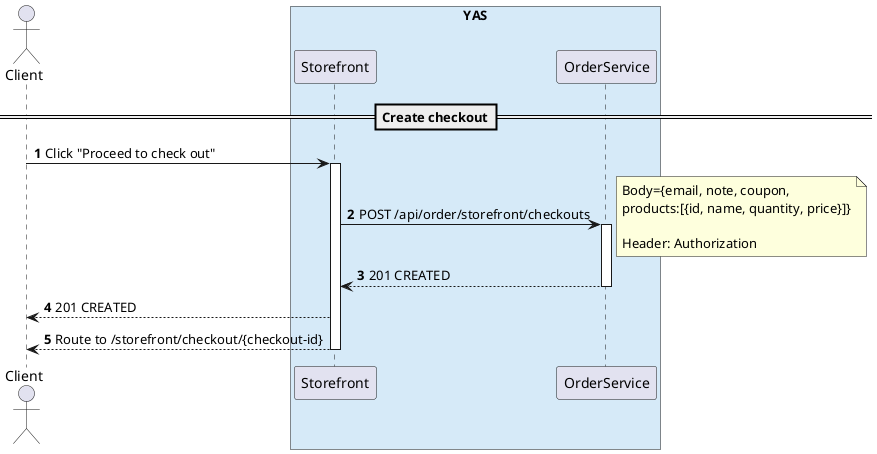 @startuml Create checkout
actor Client
box "YAS" #D6EAF8 
participant Storefront as NextJs
participant OrderService as order
end box
==Create checkout==
autonumber
Client -> NextJs: Click "Proceed to check out"
activate NextJs
NextJs -> order: POST /api/order/storefront/checkouts
note right
Body={email, note, coupon,
products:[{id, name, quantity, price}]}

Header: Authorization
end note
activate order
order --> NextJs: 201 CREATED
deactivate order
NextJs --> Client: 201 CREATED
NextJs --> Client: Route to /storefront/checkout/{checkout-id}
deactivate NextJs
@enduml